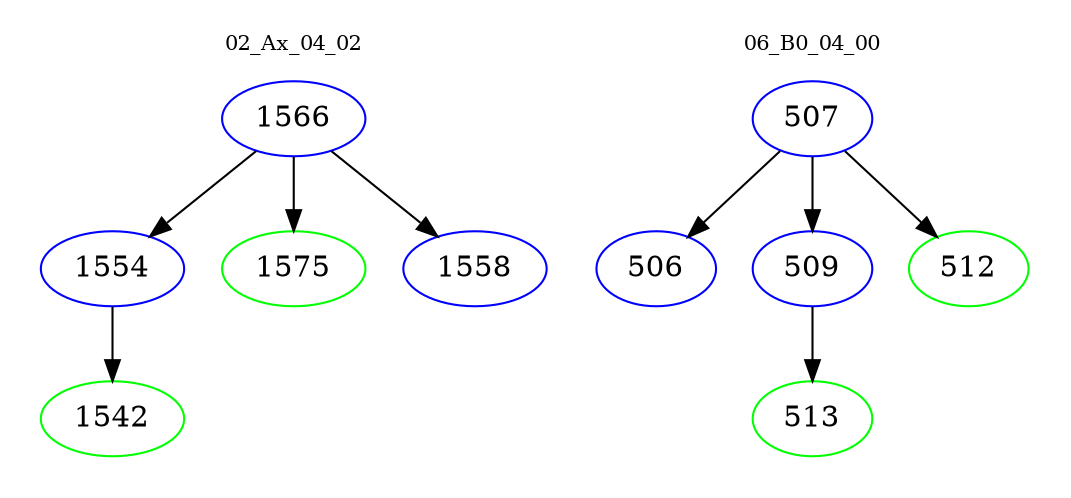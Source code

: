 digraph{
subgraph cluster_0 {
color = white
label = "02_Ax_04_02";
fontsize=10;
T0_1566 [label="1566", color="blue"]
T0_1566 -> T0_1554 [color="black"]
T0_1554 [label="1554", color="blue"]
T0_1554 -> T0_1542 [color="black"]
T0_1542 [label="1542", color="green"]
T0_1566 -> T0_1575 [color="black"]
T0_1575 [label="1575", color="green"]
T0_1566 -> T0_1558 [color="black"]
T0_1558 [label="1558", color="blue"]
}
subgraph cluster_1 {
color = white
label = "06_B0_04_00";
fontsize=10;
T1_507 [label="507", color="blue"]
T1_507 -> T1_506 [color="black"]
T1_506 [label="506", color="blue"]
T1_507 -> T1_509 [color="black"]
T1_509 [label="509", color="blue"]
T1_509 -> T1_513 [color="black"]
T1_513 [label="513", color="green"]
T1_507 -> T1_512 [color="black"]
T1_512 [label="512", color="green"]
}
}
